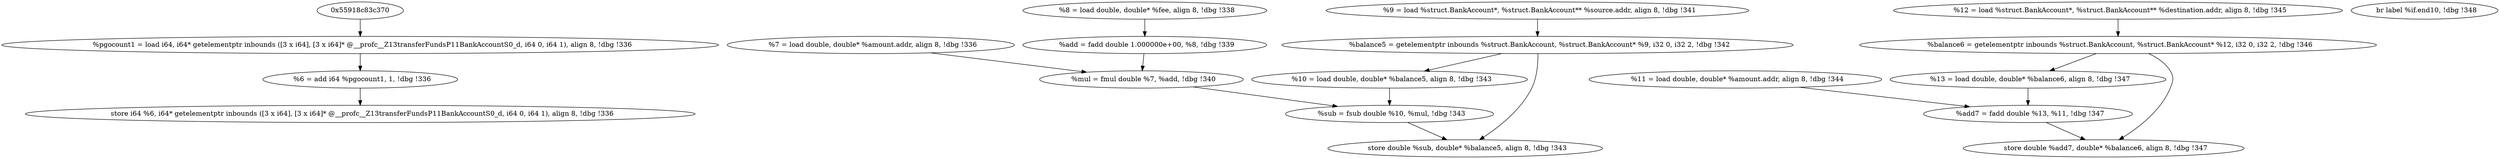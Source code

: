 digraph DDG {
  "0x55918c83c410" [label="  %pgocount1 = load i64, i64* getelementptr inbounds ([3 x i64], [3 x i64]* @__profc__Z13transferFundsP11BankAccountS0_d, i64 0, i64 1), align 8, !dbg !336"];
  "0x55918c83c4d0" [label="  %6 = add i64 %pgocount1, 1, !dbg !336"];
  "0x55918c83c560" [label="  store i64 %6, i64* getelementptr inbounds ([3 x i64], [3 x i64]* @__profc__Z13transferFundsP11BankAccountS0_d, i64 0, i64 1), align 8, !dbg !336"];
  "0x55918c83c5d0" [label="  %7 = load double, double* %amount.addr, align 8, !dbg !336"];
  "0x55918c83c640" [label="  %8 = load double, double* %fee, align 8, !dbg !338"];
  "0x55918c83c700" [label="  %add = fadd double 1.000000e+00, %8, !dbg !339"];
  "0x55918c83c7c0" [label="  %mul = fmul double %7, %add, !dbg !340"];
  "0x55918c83c860" [label="  %9 = load %struct.BankAccount*, %struct.BankAccount** %source.addr, align 8, !dbg !341"];
  "0x55918c83c940" [label="  %balance5 = getelementptr inbounds %struct.BankAccount, %struct.BankAccount* %9, i32 0, i32 2, !dbg !342"];
  "0x55918c83c9f0" [label="  %10 = load double, double* %balance5, align 8, !dbg !343"];
  "0x55918c83cab0" [label="  %sub = fsub double %10, %mul, !dbg !343"];
  "0x55918c83cb40" [label="  store double %sub, double* %balance5, align 8, !dbg !343"];
  "0x55918c83cbb0" [label="  %11 = load double, double* %amount.addr, align 8, !dbg !344"];
  "0x55918c83cc50" [label="  %12 = load %struct.BankAccount*, %struct.BankAccount** %destination.addr, align 8, !dbg !345"];
  "0x55918c83cd30" [label="  %balance6 = getelementptr inbounds %struct.BankAccount, %struct.BankAccount* %12, i32 0, i32 2, !dbg !346"];
  "0x55918c83cde0" [label="  %13 = load double, double* %balance6, align 8, !dbg !347"];
  "0x55918c83cea0" [label="  %add7 = fadd double %13, %11, !dbg !347"];
  "0x55918c83cf30" [label="  store double %add7, double* %balance6, align 8, !dbg !347"];
  "0x55918c83cfa0" [label="  br label %if.end10, !dbg !348"];
  "0x55918c83c370" -> "0x55918c83c410";
  "0x55918c83c410" -> "0x55918c83c4d0";
  "0x55918c83c4d0" -> "0x55918c83c560";
  "0x55918c83c5d0" -> "0x55918c83c7c0";
  "0x55918c83c640" -> "0x55918c83c700";
  "0x55918c83c700" -> "0x55918c83c7c0";
  "0x55918c83c7c0" -> "0x55918c83cab0";
  "0x55918c83c860" -> "0x55918c83c940";
  "0x55918c83c940" -> "0x55918c83c9f0";
  "0x55918c83c940" -> "0x55918c83cb40";
  "0x55918c83c9f0" -> "0x55918c83cab0";
  "0x55918c83cab0" -> "0x55918c83cb40";
  "0x55918c83cbb0" -> "0x55918c83cea0";
  "0x55918c83cc50" -> "0x55918c83cd30";
  "0x55918c83cd30" -> "0x55918c83cde0";
  "0x55918c83cd30" -> "0x55918c83cf30";
  "0x55918c83cde0" -> "0x55918c83cea0";
  "0x55918c83cea0" -> "0x55918c83cf30";
}
